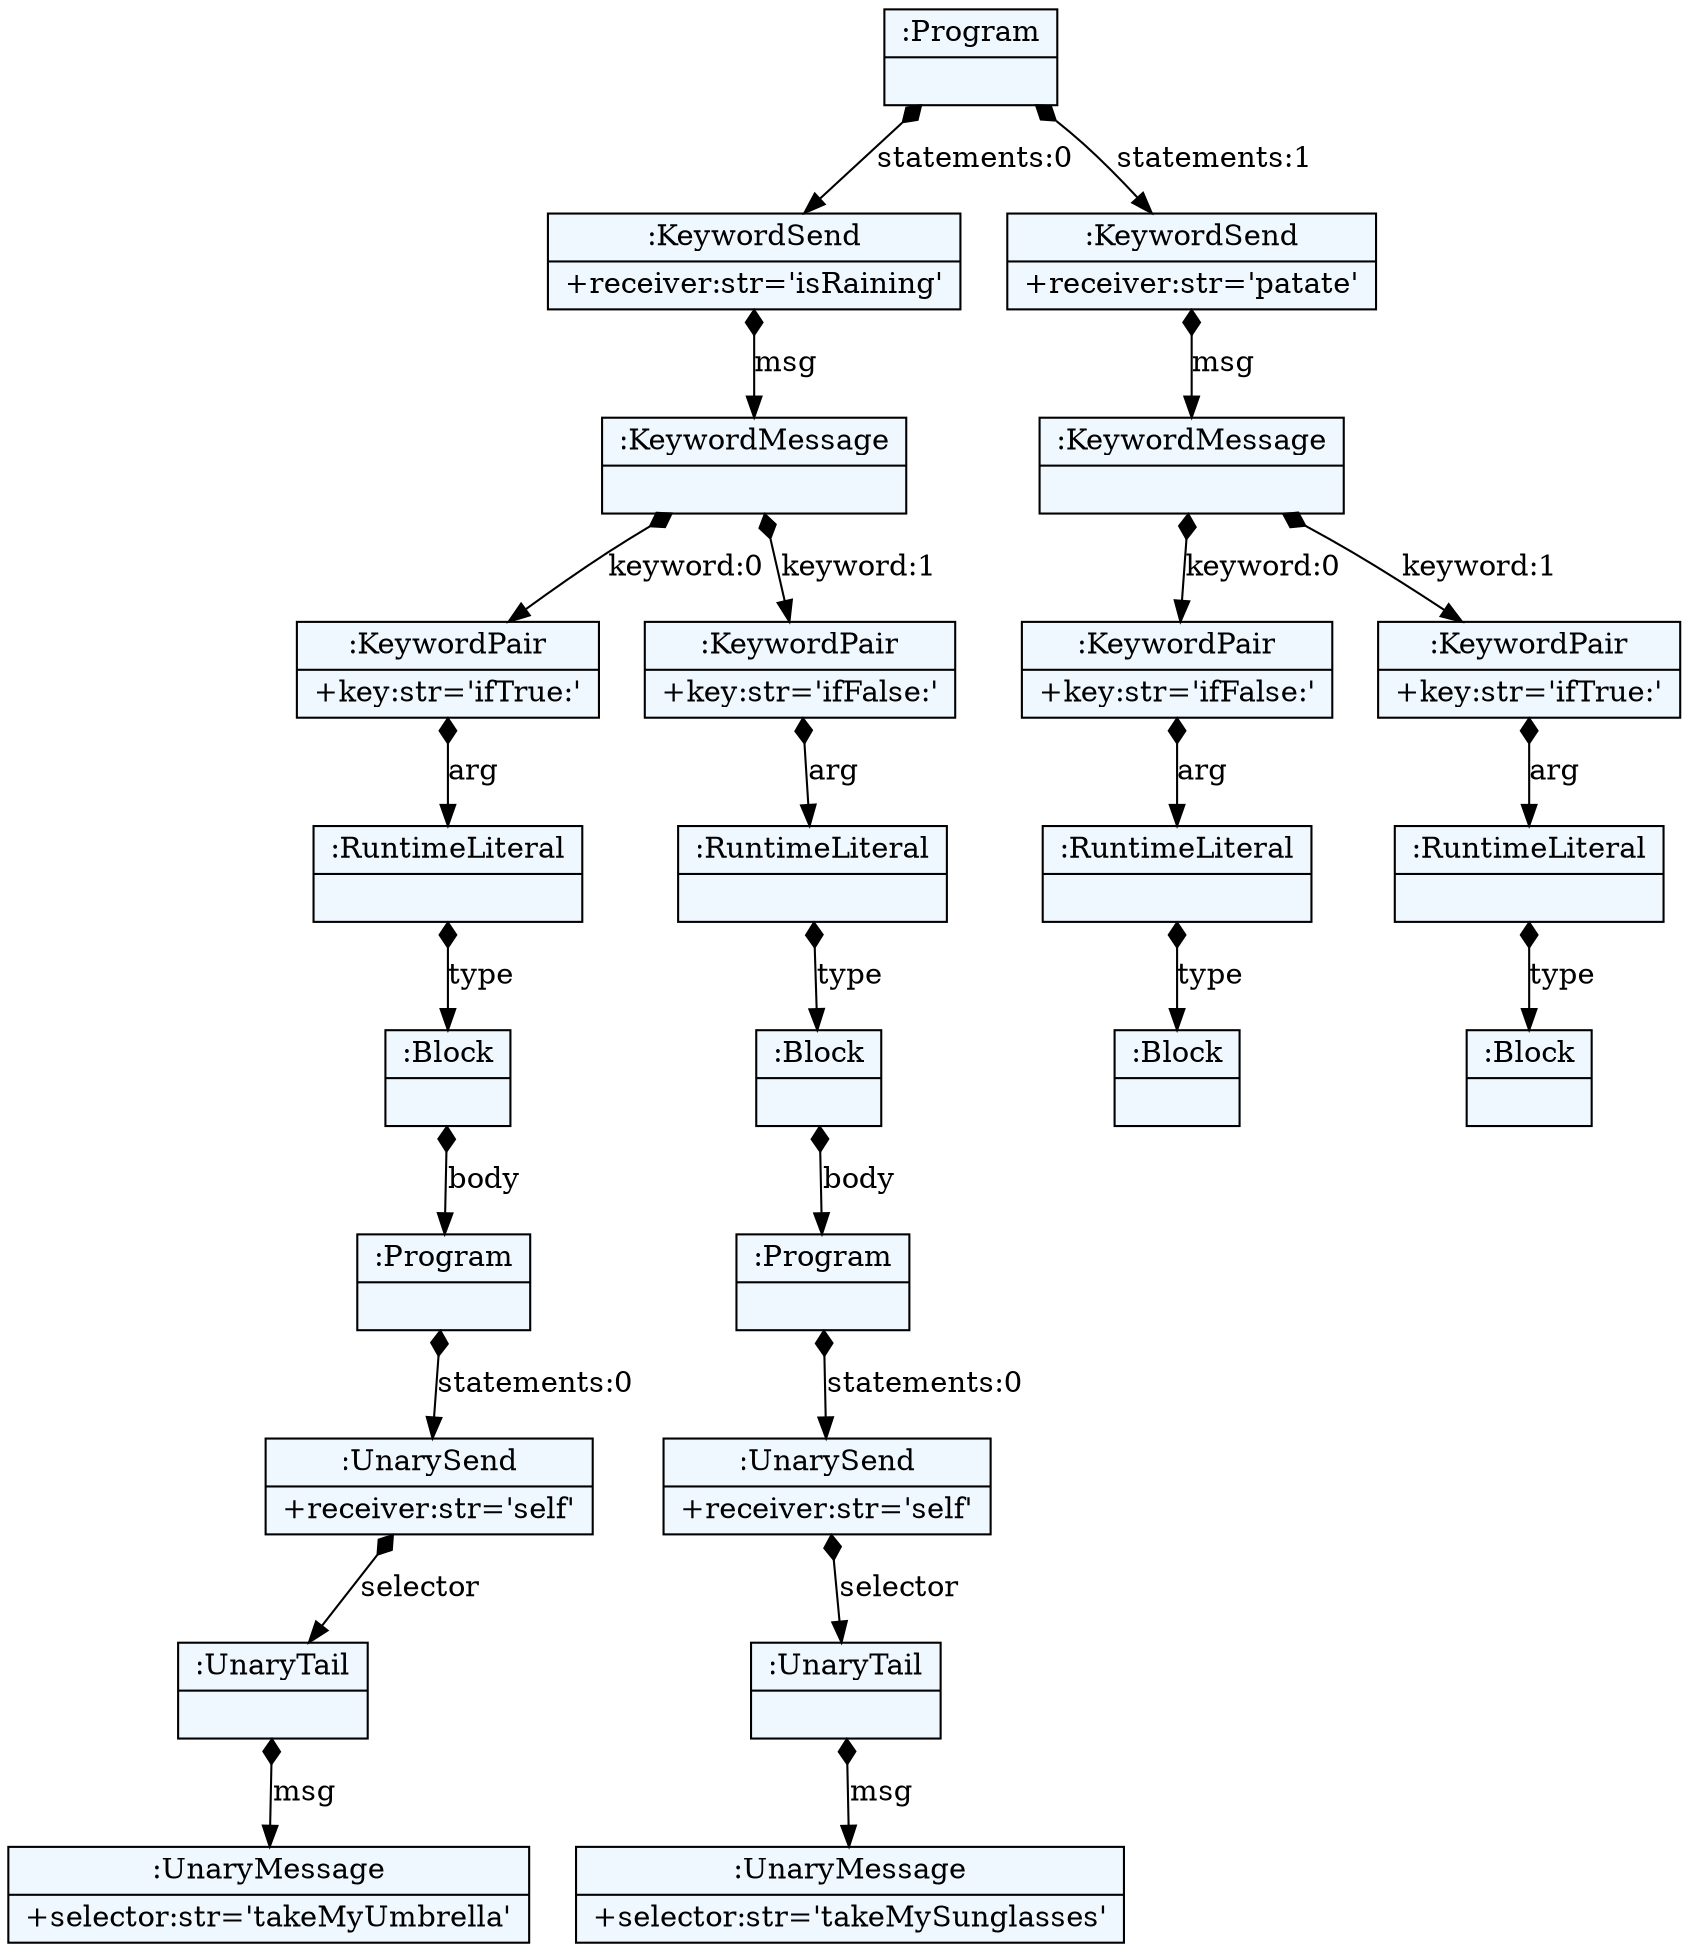 
    digraph textX {
    fontname = "Bitstream Vera Sans"
    fontsize = 8
    node[
        shape=record,
        style=filled,
        fillcolor=aliceblue
    ]
    nodesep = 0.3
    edge[dir=black,arrowtail=empty]


2614556530784 -> 2614587774848 [label="statements:0" arrowtail=diamond dir=both]
2614587774848 -> 2614561085872 [label="msg" arrowtail=diamond dir=both]
2614561085872 -> 2614561086208 [label="keyword:0" arrowtail=diamond dir=both]
2614561086208 -> 2614561085648 [label="arg" arrowtail=diamond dir=both]
2614561085648 -> 2614561086600 [label="type" arrowtail=diamond dir=both]
2614561086600 -> 2614561084472 [label="body" arrowtail=diamond dir=both]
2614561084472 -> 2614561083520 [label="statements:0" arrowtail=diamond dir=both]
2614561083520 -> 2614561085480 [label="selector" arrowtail=diamond dir=both]
2614561085480 -> 2614561085928 [label="msg" arrowtail=diamond dir=both]
2614561085928[label="{:UnaryMessage|+selector:str='takeMyUmbrella'\l}"]
2614561085480[label="{:UnaryTail|}"]
2614561083520[label="{:UnarySend|+receiver:str='self'\l}"]
2614561084472[label="{:Program|}"]
2614561086600[label="{:Block|}"]
2614561085648[label="{:RuntimeLiteral|}"]
2614561086208[label="{:KeywordPair|+key:str='ifTrue:'\l}"]
2614561085872 -> 2614561087272 [label="keyword:1" arrowtail=diamond dir=both]
2614561087272 -> 2614561086824 [label="arg" arrowtail=diamond dir=both]
2614561086824 -> 2614561084584 [label="type" arrowtail=diamond dir=both]
2614561084584 -> 2614561086264 [label="body" arrowtail=diamond dir=both]
2614561086264 -> 2614561085760 [label="statements:0" arrowtail=diamond dir=both]
2614561085760 -> 2614561085256 [label="selector" arrowtail=diamond dir=both]
2614561085256 -> 2614561086656 [label="msg" arrowtail=diamond dir=both]
2614561086656[label="{:UnaryMessage|+selector:str='takeMySunglasses'\l}"]
2614561085256[label="{:UnaryTail|}"]
2614561085760[label="{:UnarySend|+receiver:str='self'\l}"]
2614561086264[label="{:Program|}"]
2614561084584[label="{:Block|}"]
2614561086824[label="{:RuntimeLiteral|}"]
2614561087272[label="{:KeywordPair|+key:str='ifFalse:'\l}"]
2614561085872[label="{:KeywordMessage|}"]
2614587774848[label="{:KeywordSend|+receiver:str='isRaining'\l}"]
2614556530784 -> 2614552920304 [label="statements:1" arrowtail=diamond dir=both]
2614552920304 -> 2614561086488 [label="msg" arrowtail=diamond dir=both]
2614561086488 -> 2614561084640 [label="keyword:0" arrowtail=diamond dir=both]
2614561084640 -> 2614561086768 [label="arg" arrowtail=diamond dir=both]
2614561086768 -> 2614561084416 [label="type" arrowtail=diamond dir=both]
2614561084416[label="{:Block|}"]
2614561086768[label="{:RuntimeLiteral|}"]
2614561084640[label="{:KeywordPair|+key:str='ifFalse:'\l}"]
2614561086488 -> 2614561086880 [label="keyword:1" arrowtail=diamond dir=both]
2614561086880 -> 2614561086376 [label="arg" arrowtail=diamond dir=both]
2614561086376 -> 2614561086544 [label="type" arrowtail=diamond dir=both]
2614561086544[label="{:Block|}"]
2614561086376[label="{:RuntimeLiteral|}"]
2614561086880[label="{:KeywordPair|+key:str='ifTrue:'\l}"]
2614561086488[label="{:KeywordMessage|}"]
2614552920304[label="{:KeywordSend|+receiver:str='patate'\l}"]
2614556530784[label="{:Program|}"]

}
